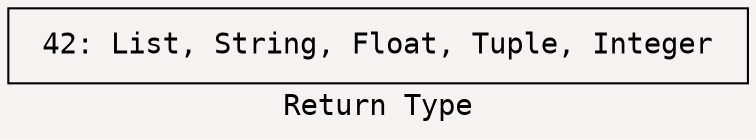 digraph {
	label="Return Type"
	bgcolor="#f5f2f0"
	node [shape=box]
	node [fontname="Consolas,Monaco,'Andale Mono','Ubuntu Mono',monospace"]
	fontname="Consolas,Monaco,'Andale Mono','Ubuntu Mono',monospace"
	42 [label=" 42: List, String, Float, Tuple, Integer "]
}
